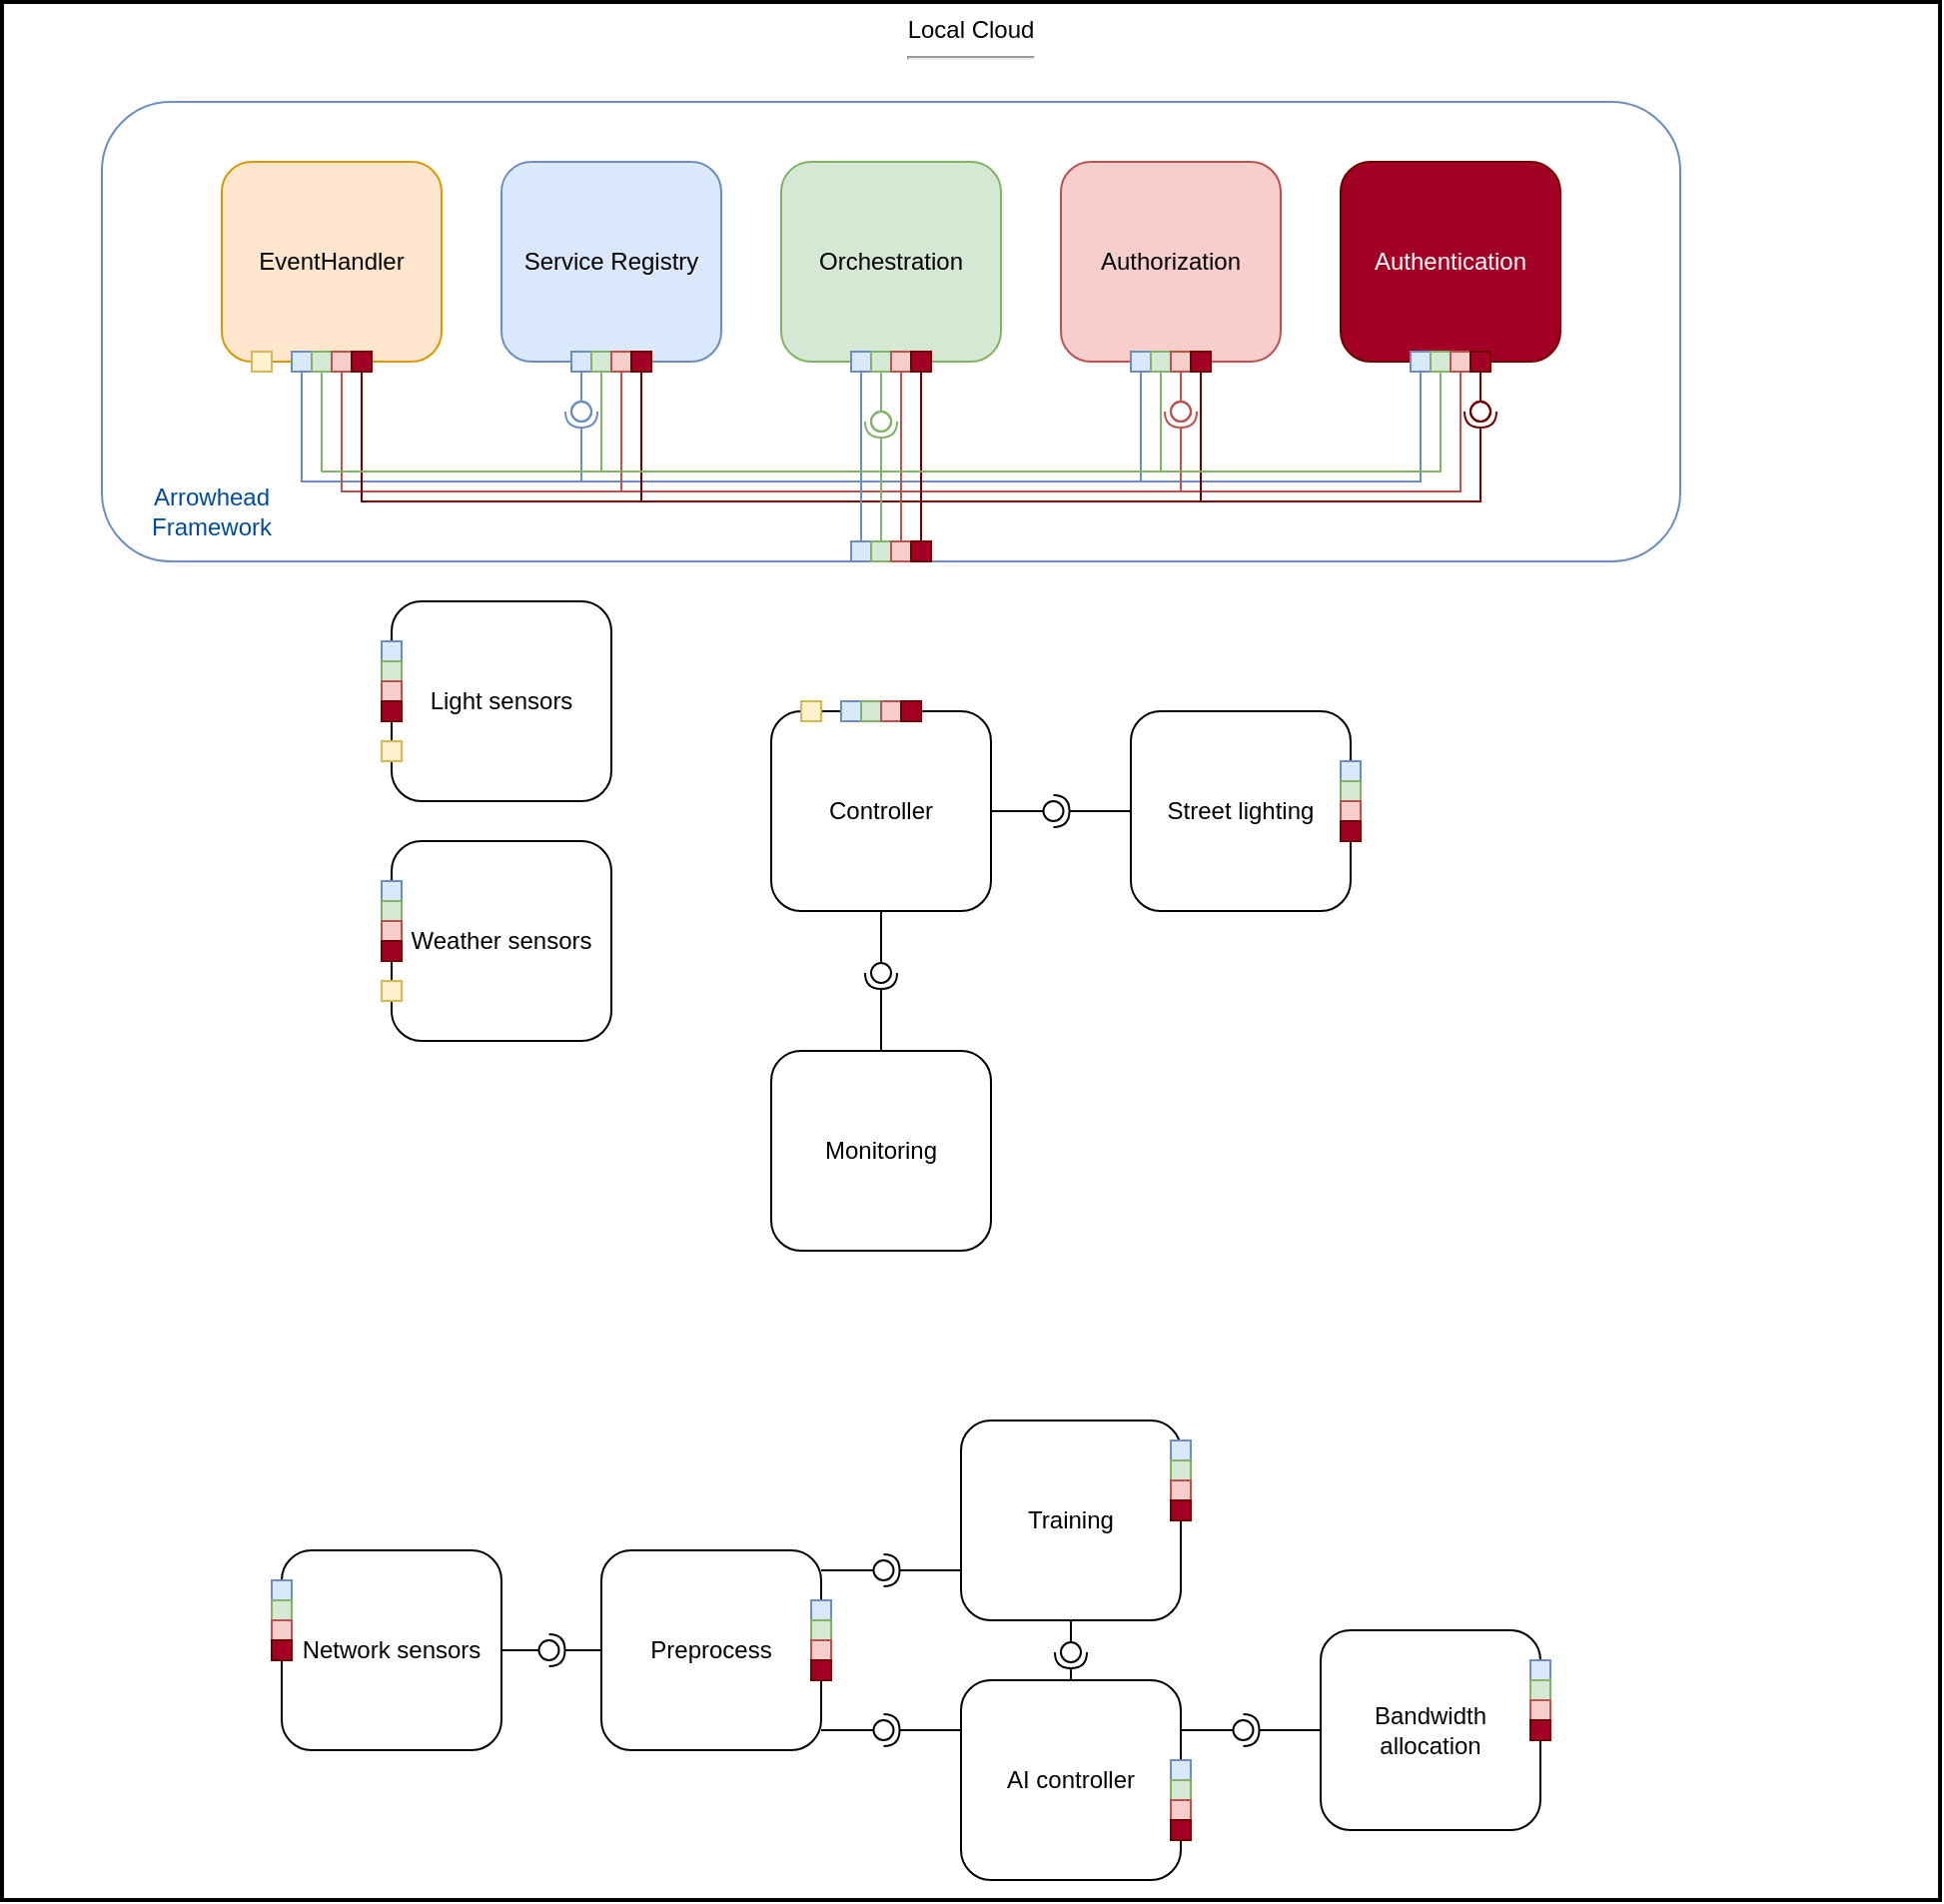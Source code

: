 <mxfile version="24.9.2">
  <diagram name="Page-1" id="-8pN08DjR9dclOhDncZ9">
    <mxGraphModel dx="1885" dy="568" grid="1" gridSize="10" guides="1" tooltips="1" connect="1" arrows="1" fold="1" page="1" pageScale="1" pageWidth="850" pageHeight="1100" math="0" shadow="0">
      <root>
        <mxCell id="0" />
        <mxCell id="1" parent="0" />
        <mxCell id="avrpnb0BwzV_zKIgConq-125" value="Local Cloud&lt;br&gt;&lt;hr&gt;" style="rounded=0;whiteSpace=wrap;html=1;fillColor=none;strokeWidth=2;align=center;verticalAlign=top;" parent="1" vertex="1">
          <mxGeometry x="-20" y="160" width="970" height="950" as="geometry" />
        </mxCell>
        <mxCell id="avrpnb0BwzV_zKIgConq-2" value="Service Registry" style="rounded=1;whiteSpace=wrap;html=1;fillColor=#dae8fc;strokeColor=#6c8ebf;" parent="1" vertex="1">
          <mxGeometry x="230" y="240" width="110" height="100" as="geometry" />
        </mxCell>
        <mxCell id="avrpnb0BwzV_zKIgConq-3" value="Orchestration" style="rounded=1;whiteSpace=wrap;html=1;fillColor=#d5e8d4;strokeColor=#82b366;" parent="1" vertex="1">
          <mxGeometry x="370" y="240" width="110" height="100" as="geometry" />
        </mxCell>
        <mxCell id="avrpnb0BwzV_zKIgConq-4" value="Authorization" style="rounded=1;whiteSpace=wrap;html=1;fillColor=#f8cecc;strokeColor=#b85450;" parent="1" vertex="1">
          <mxGeometry x="510" y="240" width="110" height="100" as="geometry" />
        </mxCell>
        <mxCell id="avrpnb0BwzV_zKIgConq-5" value="Authentication" style="rounded=1;whiteSpace=wrap;html=1;fillColor=#a20025;strokeColor=#6F0000;fontColor=#ffffff;" parent="1" vertex="1">
          <mxGeometry x="650" y="240" width="110" height="100" as="geometry" />
        </mxCell>
        <mxCell id="avrpnb0BwzV_zKIgConq-7" value="Light sensors" style="rounded=1;whiteSpace=wrap;html=1;" parent="1" vertex="1">
          <mxGeometry x="175" y="460" width="110" height="100" as="geometry" />
        </mxCell>
        <mxCell id="avrpnb0BwzV_zKIgConq-8" value="Weather sensors" style="rounded=1;whiteSpace=wrap;html=1;" parent="1" vertex="1">
          <mxGeometry x="175" y="580" width="110" height="100" as="geometry" />
        </mxCell>
        <mxCell id="avrpnb0BwzV_zKIgConq-10" value="Controller" style="rounded=1;whiteSpace=wrap;html=1;" parent="1" vertex="1">
          <mxGeometry x="365" y="515" width="110" height="100" as="geometry" />
        </mxCell>
        <mxCell id="avrpnb0BwzV_zKIgConq-11" value="Street lighting" style="rounded=1;whiteSpace=wrap;html=1;" parent="1" vertex="1">
          <mxGeometry x="545" y="515" width="110" height="100" as="geometry" />
        </mxCell>
        <mxCell id="avrpnb0BwzV_zKIgConq-21" value="" style="group" parent="1" vertex="1" connectable="0">
          <mxGeometry x="475" y="560" width="70" height="10" as="geometry" />
        </mxCell>
        <mxCell id="avrpnb0BwzV_zKIgConq-22" value="" style="rounded=0;orthogonalLoop=1;jettySize=auto;html=1;endArrow=halfCircle;endFill=0;endSize=6;strokeWidth=1;sketch=0;" parent="avrpnb0BwzV_zKIgConq-21" target="avrpnb0BwzV_zKIgConq-24" edge="1">
          <mxGeometry relative="1" as="geometry">
            <mxPoint x="70" y="5" as="sourcePoint" />
          </mxGeometry>
        </mxCell>
        <mxCell id="avrpnb0BwzV_zKIgConq-23" value="" style="rounded=0;orthogonalLoop=1;jettySize=auto;html=1;endArrow=oval;endFill=0;sketch=0;sourcePerimeterSpacing=0;targetPerimeterSpacing=0;endSize=10;" parent="avrpnb0BwzV_zKIgConq-21" target="avrpnb0BwzV_zKIgConq-24" edge="1">
          <mxGeometry relative="1" as="geometry">
            <mxPoint y="5" as="sourcePoint" />
          </mxGeometry>
        </mxCell>
        <mxCell id="avrpnb0BwzV_zKIgConq-24" value="" style="ellipse;whiteSpace=wrap;html=1;align=center;aspect=fixed;fillColor=none;strokeColor=none;resizable=0;perimeter=centerPerimeter;rotatable=0;allowArrows=0;points=[];outlineConnect=1;" parent="avrpnb0BwzV_zKIgConq-21" vertex="1">
          <mxGeometry x="26.25" width="10" height="10" as="geometry" />
        </mxCell>
        <mxCell id="avrpnb0BwzV_zKIgConq-25" value="Preprocess" style="rounded=1;whiteSpace=wrap;html=1;" parent="1" vertex="1">
          <mxGeometry x="280" y="935" width="110" height="100" as="geometry" />
        </mxCell>
        <mxCell id="avrpnb0BwzV_zKIgConq-26" value="Training" style="rounded=1;whiteSpace=wrap;html=1;" parent="1" vertex="1">
          <mxGeometry x="460" y="870" width="110" height="100" as="geometry" />
        </mxCell>
        <mxCell id="avrpnb0BwzV_zKIgConq-27" value="AI controller" style="rounded=1;whiteSpace=wrap;html=1;" parent="1" vertex="1">
          <mxGeometry x="460" y="1000" width="110" height="100" as="geometry" />
        </mxCell>
        <mxCell id="avrpnb0BwzV_zKIgConq-28" value="Bandwidth allocation" style="rounded=1;whiteSpace=wrap;html=1;" parent="1" vertex="1">
          <mxGeometry x="640" y="975" width="110" height="100" as="geometry" />
        </mxCell>
        <mxCell id="avrpnb0BwzV_zKIgConq-29" value="" style="group" parent="1" vertex="1" connectable="0">
          <mxGeometry x="390" y="1020" width="70" height="10" as="geometry" />
        </mxCell>
        <mxCell id="avrpnb0BwzV_zKIgConq-30" value="" style="rounded=0;orthogonalLoop=1;jettySize=auto;html=1;endArrow=halfCircle;endFill=0;endSize=6;strokeWidth=1;sketch=0;" parent="avrpnb0BwzV_zKIgConq-29" target="avrpnb0BwzV_zKIgConq-32" edge="1">
          <mxGeometry relative="1" as="geometry">
            <mxPoint x="70" y="5" as="sourcePoint" />
          </mxGeometry>
        </mxCell>
        <mxCell id="avrpnb0BwzV_zKIgConq-31" value="" style="rounded=0;orthogonalLoop=1;jettySize=auto;html=1;endArrow=oval;endFill=0;sketch=0;sourcePerimeterSpacing=0;targetPerimeterSpacing=0;endSize=10;" parent="avrpnb0BwzV_zKIgConq-29" target="avrpnb0BwzV_zKIgConq-32" edge="1">
          <mxGeometry relative="1" as="geometry">
            <mxPoint y="5" as="sourcePoint" />
          </mxGeometry>
        </mxCell>
        <mxCell id="avrpnb0BwzV_zKIgConq-32" value="" style="ellipse;whiteSpace=wrap;html=1;align=center;aspect=fixed;fillColor=none;strokeColor=none;resizable=0;perimeter=centerPerimeter;rotatable=0;allowArrows=0;points=[];outlineConnect=1;" parent="avrpnb0BwzV_zKIgConq-29" vertex="1">
          <mxGeometry x="26.25" width="10" height="10" as="geometry" />
        </mxCell>
        <mxCell id="avrpnb0BwzV_zKIgConq-33" value="" style="group" parent="1" vertex="1" connectable="0">
          <mxGeometry x="390" y="940" width="70" height="10" as="geometry" />
        </mxCell>
        <mxCell id="avrpnb0BwzV_zKIgConq-34" value="" style="rounded=0;orthogonalLoop=1;jettySize=auto;html=1;endArrow=halfCircle;endFill=0;endSize=6;strokeWidth=1;sketch=0;" parent="avrpnb0BwzV_zKIgConq-33" target="avrpnb0BwzV_zKIgConq-36" edge="1">
          <mxGeometry relative="1" as="geometry">
            <mxPoint x="70" y="5" as="sourcePoint" />
          </mxGeometry>
        </mxCell>
        <mxCell id="avrpnb0BwzV_zKIgConq-35" value="" style="rounded=0;orthogonalLoop=1;jettySize=auto;html=1;endArrow=oval;endFill=0;sketch=0;sourcePerimeterSpacing=0;targetPerimeterSpacing=0;endSize=10;" parent="avrpnb0BwzV_zKIgConq-33" target="avrpnb0BwzV_zKIgConq-36" edge="1">
          <mxGeometry relative="1" as="geometry">
            <mxPoint y="5" as="sourcePoint" />
          </mxGeometry>
        </mxCell>
        <mxCell id="avrpnb0BwzV_zKIgConq-36" value="" style="ellipse;whiteSpace=wrap;html=1;align=center;aspect=fixed;fillColor=none;strokeColor=none;resizable=0;perimeter=centerPerimeter;rotatable=0;allowArrows=0;points=[];outlineConnect=1;" parent="avrpnb0BwzV_zKIgConq-33" vertex="1">
          <mxGeometry x="26.25" width="10" height="10" as="geometry" />
        </mxCell>
        <mxCell id="avrpnb0BwzV_zKIgConq-37" value="" style="group" parent="1" vertex="1" connectable="0">
          <mxGeometry x="570" y="1020" width="70" height="10" as="geometry" />
        </mxCell>
        <mxCell id="avrpnb0BwzV_zKIgConq-38" value="" style="rounded=0;orthogonalLoop=1;jettySize=auto;html=1;endArrow=halfCircle;endFill=0;endSize=6;strokeWidth=1;sketch=0;" parent="avrpnb0BwzV_zKIgConq-37" target="avrpnb0BwzV_zKIgConq-40" edge="1">
          <mxGeometry relative="1" as="geometry">
            <mxPoint x="70" y="5" as="sourcePoint" />
          </mxGeometry>
        </mxCell>
        <mxCell id="avrpnb0BwzV_zKIgConq-39" value="" style="rounded=0;orthogonalLoop=1;jettySize=auto;html=1;endArrow=oval;endFill=0;sketch=0;sourcePerimeterSpacing=0;targetPerimeterSpacing=0;endSize=10;" parent="avrpnb0BwzV_zKIgConq-37" target="avrpnb0BwzV_zKIgConq-40" edge="1">
          <mxGeometry relative="1" as="geometry">
            <mxPoint y="5" as="sourcePoint" />
          </mxGeometry>
        </mxCell>
        <mxCell id="avrpnb0BwzV_zKIgConq-40" value="" style="ellipse;whiteSpace=wrap;html=1;align=center;aspect=fixed;fillColor=none;strokeColor=none;resizable=0;perimeter=centerPerimeter;rotatable=0;allowArrows=0;points=[];outlineConnect=1;" parent="avrpnb0BwzV_zKIgConq-37" vertex="1">
          <mxGeometry x="26.25" width="10" height="10" as="geometry" />
        </mxCell>
        <mxCell id="avrpnb0BwzV_zKIgConq-41" value="Network sensors" style="rounded=1;whiteSpace=wrap;html=1;" parent="1" vertex="1">
          <mxGeometry x="120" y="935" width="110" height="100" as="geometry" />
        </mxCell>
        <mxCell id="avrpnb0BwzV_zKIgConq-42" value="" style="group" parent="1" vertex="1" connectable="0">
          <mxGeometry x="230" y="980" width="50" height="10" as="geometry" />
        </mxCell>
        <mxCell id="avrpnb0BwzV_zKIgConq-43" value="" style="rounded=0;orthogonalLoop=1;jettySize=auto;html=1;endArrow=halfCircle;endFill=0;endSize=6;strokeWidth=1;sketch=0;" parent="avrpnb0BwzV_zKIgConq-42" target="avrpnb0BwzV_zKIgConq-45" edge="1">
          <mxGeometry relative="1" as="geometry">
            <mxPoint x="50" y="5" as="sourcePoint" />
          </mxGeometry>
        </mxCell>
        <mxCell id="avrpnb0BwzV_zKIgConq-44" value="" style="rounded=0;orthogonalLoop=1;jettySize=auto;html=1;endArrow=oval;endFill=0;sketch=0;sourcePerimeterSpacing=0;targetPerimeterSpacing=0;endSize=10;" parent="avrpnb0BwzV_zKIgConq-42" target="avrpnb0BwzV_zKIgConq-45" edge="1">
          <mxGeometry relative="1" as="geometry">
            <mxPoint y="5" as="sourcePoint" />
          </mxGeometry>
        </mxCell>
        <mxCell id="avrpnb0BwzV_zKIgConq-45" value="" style="ellipse;whiteSpace=wrap;html=1;align=center;aspect=fixed;fillColor=none;strokeColor=none;resizable=0;perimeter=centerPerimeter;rotatable=0;allowArrows=0;points=[];outlineConnect=1;" parent="avrpnb0BwzV_zKIgConq-42" vertex="1">
          <mxGeometry x="18.75" width="10" height="10" as="geometry" />
        </mxCell>
        <mxCell id="avrpnb0BwzV_zKIgConq-52" value="" style="group;rotation=90;" parent="1" vertex="1" connectable="0">
          <mxGeometry x="500" y="980" width="30" height="10" as="geometry" />
        </mxCell>
        <mxCell id="avrpnb0BwzV_zKIgConq-53" value="" style="rounded=0;orthogonalLoop=1;jettySize=auto;html=1;endArrow=halfCircle;endFill=0;endSize=6;strokeWidth=1;sketch=0;" parent="avrpnb0BwzV_zKIgConq-52" target="avrpnb0BwzV_zKIgConq-55" edge="1">
          <mxGeometry relative="1" as="geometry">
            <mxPoint x="15" y="20" as="sourcePoint" />
          </mxGeometry>
        </mxCell>
        <mxCell id="avrpnb0BwzV_zKIgConq-54" value="" style="rounded=0;orthogonalLoop=1;jettySize=auto;html=1;endArrow=oval;endFill=0;sketch=0;sourcePerimeterSpacing=0;targetPerimeterSpacing=0;endSize=10;" parent="avrpnb0BwzV_zKIgConq-52" target="avrpnb0BwzV_zKIgConq-55" edge="1">
          <mxGeometry relative="1" as="geometry">
            <mxPoint x="15" y="-10" as="sourcePoint" />
          </mxGeometry>
        </mxCell>
        <mxCell id="avrpnb0BwzV_zKIgConq-55" value="" style="ellipse;whiteSpace=wrap;html=1;align=center;aspect=fixed;fillColor=none;strokeColor=none;resizable=0;perimeter=centerPerimeter;rotatable=0;allowArrows=0;points=[];outlineConnect=1;rotation=90;" parent="avrpnb0BwzV_zKIgConq-52" vertex="1">
          <mxGeometry x="10" y="1" width="10" height="10" as="geometry" />
        </mxCell>
        <mxCell id="avrpnb0BwzV_zKIgConq-59" value="" style="ellipse;whiteSpace=wrap;html=1;align=center;aspect=fixed;fillColor=none;strokeColor=none;resizable=0;perimeter=centerPerimeter;rotatable=0;allowArrows=0;points=[];outlineConnect=1;" parent="1" vertex="1">
          <mxGeometry x="410" y="580" width="10" height="10" as="geometry" />
        </mxCell>
        <mxCell id="avrpnb0BwzV_zKIgConq-60" value="EventHandler" style="rounded=1;whiteSpace=wrap;html=1;fillColor=#ffe6cc;strokeColor=#d79b00;" parent="1" vertex="1">
          <mxGeometry x="90" y="240" width="110" height="100" as="geometry" />
        </mxCell>
        <mxCell id="avrpnb0BwzV_zKIgConq-64" value="" style="rounded=0;whiteSpace=wrap;html=1;fillColor=#dae8fc;strokeColor=#6c8ebf;" parent="1" vertex="1">
          <mxGeometry x="170" y="480" width="10" height="10" as="geometry" />
        </mxCell>
        <mxCell id="avrpnb0BwzV_zKIgConq-65" value="" style="rounded=0;whiteSpace=wrap;html=1;fillColor=#d5e8d4;strokeColor=#82b366;" parent="1" vertex="1">
          <mxGeometry x="170" y="490" width="10" height="10" as="geometry" />
        </mxCell>
        <mxCell id="avrpnb0BwzV_zKIgConq-66" value="" style="rounded=0;whiteSpace=wrap;html=1;fillColor=#f8cecc;strokeColor=#b85450;" parent="1" vertex="1">
          <mxGeometry x="170" y="500" width="10" height="10" as="geometry" />
        </mxCell>
        <mxCell id="avrpnb0BwzV_zKIgConq-67" value="" style="rounded=0;whiteSpace=wrap;html=1;fillColor=#a20025;fontColor=#ffffff;strokeColor=#6F0000;" parent="1" vertex="1">
          <mxGeometry x="170" y="510" width="10" height="10" as="geometry" />
        </mxCell>
        <mxCell id="avrpnb0BwzV_zKIgConq-78" value="" style="group;rotation=-90;" parent="1" vertex="1" connectable="0">
          <mxGeometry x="415" y="495" width="10" height="40" as="geometry" />
        </mxCell>
        <mxCell id="avrpnb0BwzV_zKIgConq-74" value="" style="rounded=0;whiteSpace=wrap;html=1;fillColor=#dae8fc;strokeColor=#6c8ebf;rotation=-90;" parent="avrpnb0BwzV_zKIgConq-78" vertex="1">
          <mxGeometry x="-15" y="15" width="10" height="10" as="geometry" />
        </mxCell>
        <mxCell id="avrpnb0BwzV_zKIgConq-75" value="" style="rounded=0;whiteSpace=wrap;html=1;fillColor=#d5e8d4;strokeColor=#82b366;rotation=-90;" parent="avrpnb0BwzV_zKIgConq-78" vertex="1">
          <mxGeometry x="-5" y="15" width="10" height="10" as="geometry" />
        </mxCell>
        <mxCell id="avrpnb0BwzV_zKIgConq-76" value="" style="rounded=0;whiteSpace=wrap;html=1;fillColor=#f8cecc;strokeColor=#b85450;rotation=-90;" parent="avrpnb0BwzV_zKIgConq-78" vertex="1">
          <mxGeometry x="5" y="15" width="10" height="10" as="geometry" />
        </mxCell>
        <mxCell id="avrpnb0BwzV_zKIgConq-77" value="" style="rounded=0;whiteSpace=wrap;html=1;fillColor=#a20025;fontColor=#ffffff;strokeColor=#6F0000;rotation=-90;" parent="avrpnb0BwzV_zKIgConq-78" vertex="1">
          <mxGeometry x="15" y="15" width="10" height="10" as="geometry" />
        </mxCell>
        <mxCell id="avrpnb0BwzV_zKIgConq-93" value="" style="group" parent="1" vertex="1" connectable="0">
          <mxGeometry x="170" y="600" width="10" height="40" as="geometry" />
        </mxCell>
        <mxCell id="avrpnb0BwzV_zKIgConq-89" value="" style="rounded=0;whiteSpace=wrap;html=1;fillColor=#dae8fc;strokeColor=#6c8ebf;" parent="avrpnb0BwzV_zKIgConq-93" vertex="1">
          <mxGeometry width="10" height="10" as="geometry" />
        </mxCell>
        <mxCell id="avrpnb0BwzV_zKIgConq-90" value="" style="rounded=0;whiteSpace=wrap;html=1;fillColor=#d5e8d4;strokeColor=#82b366;" parent="avrpnb0BwzV_zKIgConq-93" vertex="1">
          <mxGeometry y="10" width="10" height="10" as="geometry" />
        </mxCell>
        <mxCell id="avrpnb0BwzV_zKIgConq-91" value="" style="rounded=0;whiteSpace=wrap;html=1;fillColor=#f8cecc;strokeColor=#b85450;" parent="avrpnb0BwzV_zKIgConq-93" vertex="1">
          <mxGeometry y="20" width="10" height="10" as="geometry" />
        </mxCell>
        <mxCell id="avrpnb0BwzV_zKIgConq-92" value="" style="rounded=0;whiteSpace=wrap;html=1;fillColor=#a20025;fontColor=#ffffff;strokeColor=#6F0000;" parent="avrpnb0BwzV_zKIgConq-93" vertex="1">
          <mxGeometry y="30" width="10" height="10" as="geometry" />
        </mxCell>
        <mxCell id="avrpnb0BwzV_zKIgConq-94" value="" style="group" parent="1" vertex="1" connectable="0">
          <mxGeometry x="115" y="950" width="10" height="40" as="geometry" />
        </mxCell>
        <mxCell id="avrpnb0BwzV_zKIgConq-95" value="" style="rounded=0;whiteSpace=wrap;html=1;fillColor=#dae8fc;strokeColor=#6c8ebf;" parent="avrpnb0BwzV_zKIgConq-94" vertex="1">
          <mxGeometry width="10" height="10" as="geometry" />
        </mxCell>
        <mxCell id="avrpnb0BwzV_zKIgConq-96" value="" style="rounded=0;whiteSpace=wrap;html=1;fillColor=#d5e8d4;strokeColor=#82b366;" parent="avrpnb0BwzV_zKIgConq-94" vertex="1">
          <mxGeometry y="10" width="10" height="10" as="geometry" />
        </mxCell>
        <mxCell id="avrpnb0BwzV_zKIgConq-97" value="" style="rounded=0;whiteSpace=wrap;html=1;fillColor=#f8cecc;strokeColor=#b85450;" parent="avrpnb0BwzV_zKIgConq-94" vertex="1">
          <mxGeometry y="20" width="10" height="10" as="geometry" />
        </mxCell>
        <mxCell id="avrpnb0BwzV_zKIgConq-98" value="" style="rounded=0;whiteSpace=wrap;html=1;fillColor=#a20025;fontColor=#ffffff;strokeColor=#6F0000;" parent="avrpnb0BwzV_zKIgConq-94" vertex="1">
          <mxGeometry y="30" width="10" height="10" as="geometry" />
        </mxCell>
        <mxCell id="avrpnb0BwzV_zKIgConq-99" value="" style="group" parent="1" vertex="1" connectable="0">
          <mxGeometry x="565" y="880" width="10" height="40" as="geometry" />
        </mxCell>
        <mxCell id="avrpnb0BwzV_zKIgConq-100" value="" style="rounded=0;whiteSpace=wrap;html=1;fillColor=#dae8fc;strokeColor=#6c8ebf;" parent="avrpnb0BwzV_zKIgConq-99" vertex="1">
          <mxGeometry width="10" height="10" as="geometry" />
        </mxCell>
        <mxCell id="avrpnb0BwzV_zKIgConq-101" value="" style="rounded=0;whiteSpace=wrap;html=1;fillColor=#d5e8d4;strokeColor=#82b366;" parent="avrpnb0BwzV_zKIgConq-99" vertex="1">
          <mxGeometry y="10" width="10" height="10" as="geometry" />
        </mxCell>
        <mxCell id="avrpnb0BwzV_zKIgConq-102" value="" style="rounded=0;whiteSpace=wrap;html=1;fillColor=#f8cecc;strokeColor=#b85450;" parent="avrpnb0BwzV_zKIgConq-99" vertex="1">
          <mxGeometry y="20" width="10" height="10" as="geometry" />
        </mxCell>
        <mxCell id="avrpnb0BwzV_zKIgConq-103" value="" style="rounded=0;whiteSpace=wrap;html=1;fillColor=#a20025;fontColor=#ffffff;strokeColor=#6F0000;" parent="avrpnb0BwzV_zKIgConq-99" vertex="1">
          <mxGeometry y="30" width="10" height="10" as="geometry" />
        </mxCell>
        <mxCell id="avrpnb0BwzV_zKIgConq-104" value="" style="group" parent="1" vertex="1" connectable="0">
          <mxGeometry x="745" y="990" width="10" height="40" as="geometry" />
        </mxCell>
        <mxCell id="avrpnb0BwzV_zKIgConq-105" value="" style="rounded=0;whiteSpace=wrap;html=1;fillColor=#dae8fc;strokeColor=#6c8ebf;" parent="avrpnb0BwzV_zKIgConq-104" vertex="1">
          <mxGeometry width="10" height="10" as="geometry" />
        </mxCell>
        <mxCell id="avrpnb0BwzV_zKIgConq-106" value="" style="rounded=0;whiteSpace=wrap;html=1;fillColor=#d5e8d4;strokeColor=#82b366;" parent="avrpnb0BwzV_zKIgConq-104" vertex="1">
          <mxGeometry y="10" width="10" height="10" as="geometry" />
        </mxCell>
        <mxCell id="avrpnb0BwzV_zKIgConq-107" value="" style="rounded=0;whiteSpace=wrap;html=1;fillColor=#f8cecc;strokeColor=#b85450;" parent="avrpnb0BwzV_zKIgConq-104" vertex="1">
          <mxGeometry y="20" width="10" height="10" as="geometry" />
        </mxCell>
        <mxCell id="avrpnb0BwzV_zKIgConq-108" value="" style="rounded=0;whiteSpace=wrap;html=1;fillColor=#a20025;fontColor=#ffffff;strokeColor=#6F0000;" parent="avrpnb0BwzV_zKIgConq-104" vertex="1">
          <mxGeometry y="30" width="10" height="10" as="geometry" />
        </mxCell>
        <mxCell id="avrpnb0BwzV_zKIgConq-109" value="" style="group" parent="1" vertex="1" connectable="0">
          <mxGeometry x="565" y="1040" width="10" height="40" as="geometry" />
        </mxCell>
        <mxCell id="avrpnb0BwzV_zKIgConq-110" value="" style="rounded=0;whiteSpace=wrap;html=1;fillColor=#dae8fc;strokeColor=#6c8ebf;" parent="avrpnb0BwzV_zKIgConq-109" vertex="1">
          <mxGeometry width="10" height="10" as="geometry" />
        </mxCell>
        <mxCell id="avrpnb0BwzV_zKIgConq-111" value="" style="rounded=0;whiteSpace=wrap;html=1;fillColor=#d5e8d4;strokeColor=#82b366;" parent="avrpnb0BwzV_zKIgConq-109" vertex="1">
          <mxGeometry y="10" width="10" height="10" as="geometry" />
        </mxCell>
        <mxCell id="avrpnb0BwzV_zKIgConq-112" value="" style="rounded=0;whiteSpace=wrap;html=1;fillColor=#f8cecc;strokeColor=#b85450;" parent="avrpnb0BwzV_zKIgConq-109" vertex="1">
          <mxGeometry y="20" width="10" height="10" as="geometry" />
        </mxCell>
        <mxCell id="avrpnb0BwzV_zKIgConq-113" value="" style="rounded=0;whiteSpace=wrap;html=1;fillColor=#a20025;fontColor=#ffffff;strokeColor=#6F0000;" parent="avrpnb0BwzV_zKIgConq-109" vertex="1">
          <mxGeometry y="30" width="10" height="10" as="geometry" />
        </mxCell>
        <mxCell id="avrpnb0BwzV_zKIgConq-114" value="" style="group" parent="1" vertex="1" connectable="0">
          <mxGeometry x="385" y="960" width="10" height="40" as="geometry" />
        </mxCell>
        <mxCell id="avrpnb0BwzV_zKIgConq-115" value="" style="rounded=0;whiteSpace=wrap;html=1;fillColor=#dae8fc;strokeColor=#6c8ebf;" parent="avrpnb0BwzV_zKIgConq-114" vertex="1">
          <mxGeometry width="10" height="10" as="geometry" />
        </mxCell>
        <mxCell id="avrpnb0BwzV_zKIgConq-116" value="" style="rounded=0;whiteSpace=wrap;html=1;fillColor=#d5e8d4;strokeColor=#82b366;" parent="avrpnb0BwzV_zKIgConq-114" vertex="1">
          <mxGeometry y="10" width="10" height="10" as="geometry" />
        </mxCell>
        <mxCell id="avrpnb0BwzV_zKIgConq-117" value="" style="rounded=0;whiteSpace=wrap;html=1;fillColor=#f8cecc;strokeColor=#b85450;" parent="avrpnb0BwzV_zKIgConq-114" vertex="1">
          <mxGeometry y="20" width="10" height="10" as="geometry" />
        </mxCell>
        <mxCell id="avrpnb0BwzV_zKIgConq-118" value="" style="rounded=0;whiteSpace=wrap;html=1;fillColor=#a20025;fontColor=#ffffff;strokeColor=#6F0000;" parent="avrpnb0BwzV_zKIgConq-114" vertex="1">
          <mxGeometry y="30" width="10" height="10" as="geometry" />
        </mxCell>
        <mxCell id="avrpnb0BwzV_zKIgConq-119" value="" style="group" parent="1" vertex="1" connectable="0">
          <mxGeometry x="650" y="540" width="10" height="40" as="geometry" />
        </mxCell>
        <mxCell id="avrpnb0BwzV_zKIgConq-120" value="" style="rounded=0;whiteSpace=wrap;html=1;fillColor=#dae8fc;strokeColor=#6c8ebf;" parent="avrpnb0BwzV_zKIgConq-119" vertex="1">
          <mxGeometry width="10" height="10" as="geometry" />
        </mxCell>
        <mxCell id="avrpnb0BwzV_zKIgConq-121" value="" style="rounded=0;whiteSpace=wrap;html=1;fillColor=#d5e8d4;strokeColor=#82b366;" parent="avrpnb0BwzV_zKIgConq-119" vertex="1">
          <mxGeometry y="10" width="10" height="10" as="geometry" />
        </mxCell>
        <mxCell id="avrpnb0BwzV_zKIgConq-122" value="" style="rounded=0;whiteSpace=wrap;html=1;fillColor=#f8cecc;strokeColor=#b85450;" parent="avrpnb0BwzV_zKIgConq-119" vertex="1">
          <mxGeometry y="20" width="10" height="10" as="geometry" />
        </mxCell>
        <mxCell id="avrpnb0BwzV_zKIgConq-123" value="" style="rounded=0;whiteSpace=wrap;html=1;fillColor=#a20025;fontColor=#ffffff;strokeColor=#6F0000;" parent="avrpnb0BwzV_zKIgConq-119" vertex="1">
          <mxGeometry y="30" width="10" height="10" as="geometry" />
        </mxCell>
        <mxCell id="avrpnb0BwzV_zKIgConq-132" value="" style="group;rotation=-90;" parent="1" vertex="1" connectable="0">
          <mxGeometry x="420" y="320" width="10" height="40" as="geometry" />
        </mxCell>
        <mxCell id="avrpnb0BwzV_zKIgConq-133" value="" style="rounded=0;whiteSpace=wrap;html=1;fillColor=#dae8fc;strokeColor=#6c8ebf;rotation=-90;" parent="avrpnb0BwzV_zKIgConq-132" vertex="1">
          <mxGeometry x="-15" y="15" width="10" height="10" as="geometry" />
        </mxCell>
        <mxCell id="avrpnb0BwzV_zKIgConq-134" value="" style="rounded=0;whiteSpace=wrap;html=1;fillColor=#d5e8d4;strokeColor=#82b366;rotation=-90;" parent="avrpnb0BwzV_zKIgConq-132" vertex="1">
          <mxGeometry x="-5" y="15" width="10" height="10" as="geometry" />
        </mxCell>
        <mxCell id="avrpnb0BwzV_zKIgConq-135" value="" style="rounded=0;whiteSpace=wrap;html=1;fillColor=#f8cecc;strokeColor=#b85450;rotation=-90;" parent="avrpnb0BwzV_zKIgConq-132" vertex="1">
          <mxGeometry x="5" y="15" width="10" height="10" as="geometry" />
        </mxCell>
        <mxCell id="avrpnb0BwzV_zKIgConq-136" value="" style="rounded=0;whiteSpace=wrap;html=1;fillColor=#a20025;fontColor=#ffffff;strokeColor=#6F0000;rotation=-90;" parent="avrpnb0BwzV_zKIgConq-132" vertex="1">
          <mxGeometry x="15" y="15" width="10" height="10" as="geometry" />
        </mxCell>
        <mxCell id="avrpnb0BwzV_zKIgConq-137" value="" style="group;rotation=-90;" parent="1" vertex="1" connectable="0">
          <mxGeometry x="560" y="320" width="10" height="40" as="geometry" />
        </mxCell>
        <mxCell id="avrpnb0BwzV_zKIgConq-138" value="" style="rounded=0;whiteSpace=wrap;html=1;fillColor=#dae8fc;strokeColor=#6c8ebf;rotation=-90;" parent="avrpnb0BwzV_zKIgConq-137" vertex="1">
          <mxGeometry x="-15" y="15" width="10" height="10" as="geometry" />
        </mxCell>
        <mxCell id="avrpnb0BwzV_zKIgConq-139" value="" style="rounded=0;whiteSpace=wrap;html=1;fillColor=#d5e8d4;strokeColor=#82b366;rotation=-90;" parent="avrpnb0BwzV_zKIgConq-137" vertex="1">
          <mxGeometry x="-5" y="15" width="10" height="10" as="geometry" />
        </mxCell>
        <mxCell id="avrpnb0BwzV_zKIgConq-140" value="" style="rounded=0;whiteSpace=wrap;html=1;fillColor=#f8cecc;strokeColor=#b85450;rotation=-90;" parent="avrpnb0BwzV_zKIgConq-137" vertex="1">
          <mxGeometry x="5" y="15" width="10" height="10" as="geometry" />
        </mxCell>
        <mxCell id="avrpnb0BwzV_zKIgConq-141" value="" style="rounded=0;whiteSpace=wrap;html=1;fillColor=#a20025;fontColor=#ffffff;strokeColor=#6F0000;rotation=-90;" parent="avrpnb0BwzV_zKIgConq-137" vertex="1">
          <mxGeometry x="15" y="15" width="10" height="10" as="geometry" />
        </mxCell>
        <mxCell id="avrpnb0BwzV_zKIgConq-142" value="" style="group;rotation=-90;" parent="1" vertex="1" connectable="0">
          <mxGeometry x="700" y="320" width="10" height="40" as="geometry" />
        </mxCell>
        <mxCell id="avrpnb0BwzV_zKIgConq-143" value="" style="rounded=0;whiteSpace=wrap;html=1;fillColor=#dae8fc;strokeColor=#6c8ebf;rotation=-90;" parent="avrpnb0BwzV_zKIgConq-142" vertex="1">
          <mxGeometry x="-15" y="15" width="10" height="10" as="geometry" />
        </mxCell>
        <mxCell id="avrpnb0BwzV_zKIgConq-144" value="" style="rounded=0;whiteSpace=wrap;html=1;fillColor=#d5e8d4;strokeColor=#82b366;rotation=-90;" parent="avrpnb0BwzV_zKIgConq-142" vertex="1">
          <mxGeometry x="-5" y="15" width="10" height="10" as="geometry" />
        </mxCell>
        <mxCell id="avrpnb0BwzV_zKIgConq-145" value="" style="rounded=0;whiteSpace=wrap;html=1;fillColor=#f8cecc;strokeColor=#b85450;rotation=-90;" parent="avrpnb0BwzV_zKIgConq-142" vertex="1">
          <mxGeometry x="5" y="15" width="10" height="10" as="geometry" />
        </mxCell>
        <mxCell id="avrpnb0BwzV_zKIgConq-146" value="" style="rounded=0;whiteSpace=wrap;html=1;fillColor=#a20025;fontColor=#ffffff;strokeColor=#6F0000;rotation=-90;" parent="avrpnb0BwzV_zKIgConq-142" vertex="1">
          <mxGeometry x="15" y="15" width="10" height="10" as="geometry" />
        </mxCell>
        <mxCell id="avrpnb0BwzV_zKIgConq-147" value="" style="group;rotation=-90;" parent="1" vertex="1" connectable="0">
          <mxGeometry x="280" y="320" width="10" height="40" as="geometry" />
        </mxCell>
        <mxCell id="avrpnb0BwzV_zKIgConq-148" value="" style="rounded=0;whiteSpace=wrap;html=1;fillColor=#dae8fc;strokeColor=#6c8ebf;rotation=-90;" parent="avrpnb0BwzV_zKIgConq-147" vertex="1">
          <mxGeometry x="-15" y="15" width="10" height="10" as="geometry" />
        </mxCell>
        <mxCell id="avrpnb0BwzV_zKIgConq-149" value="" style="rounded=0;whiteSpace=wrap;html=1;fillColor=#d5e8d4;strokeColor=#82b366;rotation=-90;" parent="avrpnb0BwzV_zKIgConq-147" vertex="1">
          <mxGeometry x="-5" y="15" width="10" height="10" as="geometry" />
        </mxCell>
        <mxCell id="avrpnb0BwzV_zKIgConq-150" value="" style="rounded=0;whiteSpace=wrap;html=1;fillColor=#f8cecc;strokeColor=#b85450;rotation=-90;" parent="avrpnb0BwzV_zKIgConq-147" vertex="1">
          <mxGeometry x="5" y="15" width="10" height="10" as="geometry" />
        </mxCell>
        <mxCell id="avrpnb0BwzV_zKIgConq-151" value="" style="rounded=0;whiteSpace=wrap;html=1;fillColor=#a20025;fontColor=#ffffff;strokeColor=#6F0000;rotation=-90;" parent="avrpnb0BwzV_zKIgConq-147" vertex="1">
          <mxGeometry x="15" y="15" width="10" height="10" as="geometry" />
        </mxCell>
        <mxCell id="avrpnb0BwzV_zKIgConq-152" value="" style="group;rotation=-90;" parent="1" vertex="1" connectable="0">
          <mxGeometry x="140" y="320" width="10" height="40" as="geometry" />
        </mxCell>
        <mxCell id="avrpnb0BwzV_zKIgConq-153" value="" style="rounded=0;whiteSpace=wrap;html=1;fillColor=#dae8fc;strokeColor=#6c8ebf;rotation=-90;" parent="avrpnb0BwzV_zKIgConq-152" vertex="1">
          <mxGeometry x="-15" y="15" width="10" height="10" as="geometry" />
        </mxCell>
        <mxCell id="avrpnb0BwzV_zKIgConq-154" value="" style="rounded=0;whiteSpace=wrap;html=1;fillColor=#d5e8d4;strokeColor=#82b366;rotation=-90;" parent="avrpnb0BwzV_zKIgConq-152" vertex="1">
          <mxGeometry x="-5" y="15" width="10" height="10" as="geometry" />
        </mxCell>
        <mxCell id="avrpnb0BwzV_zKIgConq-155" value="" style="rounded=0;whiteSpace=wrap;html=1;fillColor=#f8cecc;strokeColor=#b85450;rotation=-90;" parent="avrpnb0BwzV_zKIgConq-152" vertex="1">
          <mxGeometry x="5" y="15" width="10" height="10" as="geometry" />
        </mxCell>
        <mxCell id="avrpnb0BwzV_zKIgConq-156" value="" style="rounded=0;whiteSpace=wrap;html=1;fillColor=#a20025;fontColor=#ffffff;strokeColor=#6F0000;rotation=-90;" parent="avrpnb0BwzV_zKIgConq-152" vertex="1">
          <mxGeometry x="15" y="15" width="10" height="10" as="geometry" />
        </mxCell>
        <mxCell id="avrpnb0BwzV_zKIgConq-163" value="" style="rounded=0;orthogonalLoop=1;jettySize=auto;html=1;endArrow=halfCircle;endFill=0;endSize=6;strokeWidth=1;sketch=0;fillColor=#a20025;strokeColor=#6F0000;" parent="1" target="avrpnb0BwzV_zKIgConq-165" edge="1">
          <mxGeometry relative="1" as="geometry">
            <mxPoint x="720" y="385" as="sourcePoint" />
          </mxGeometry>
        </mxCell>
        <mxCell id="avrpnb0BwzV_zKIgConq-164" value="" style="rounded=0;orthogonalLoop=1;jettySize=auto;html=1;endArrow=oval;endFill=0;sketch=0;sourcePerimeterSpacing=0;targetPerimeterSpacing=0;endSize=10;fillColor=#a20025;strokeColor=#6F0000;" parent="1" target="avrpnb0BwzV_zKIgConq-165" edge="1">
          <mxGeometry relative="1" as="geometry">
            <mxPoint x="720" y="345" as="sourcePoint" />
          </mxGeometry>
        </mxCell>
        <mxCell id="avrpnb0BwzV_zKIgConq-165" value="" style="ellipse;whiteSpace=wrap;html=1;align=center;aspect=fixed;fillColor=none;strokeColor=#6F0000;resizable=0;perimeter=centerPerimeter;rotatable=0;allowArrows=0;points=[];outlineConnect=1;rotation=90;fontColor=#ffffff;" parent="1" vertex="1">
          <mxGeometry x="715" y="360" width="10" height="10" as="geometry" />
        </mxCell>
        <mxCell id="avrpnb0BwzV_zKIgConq-167" value="" style="rounded=0;orthogonalLoop=1;jettySize=auto;html=1;endArrow=halfCircle;endFill=0;endSize=6;strokeWidth=1;sketch=0;fillColor=#f8cecc;strokeColor=#b85450;" parent="1" target="avrpnb0BwzV_zKIgConq-169" edge="1">
          <mxGeometry relative="1" as="geometry">
            <mxPoint x="570" y="385" as="sourcePoint" />
          </mxGeometry>
        </mxCell>
        <mxCell id="avrpnb0BwzV_zKIgConq-168" value="" style="rounded=0;orthogonalLoop=1;jettySize=auto;html=1;endArrow=oval;endFill=0;sketch=0;sourcePerimeterSpacing=0;targetPerimeterSpacing=0;endSize=10;fillColor=#f8cecc;strokeColor=#b85450;" parent="1" target="avrpnb0BwzV_zKIgConq-169" edge="1">
          <mxGeometry relative="1" as="geometry">
            <mxPoint x="570" y="345" as="sourcePoint" />
          </mxGeometry>
        </mxCell>
        <mxCell id="avrpnb0BwzV_zKIgConq-169" value="" style="ellipse;whiteSpace=wrap;html=1;align=center;aspect=fixed;fillColor=none;strokeColor=#b85450;resizable=0;perimeter=centerPerimeter;rotatable=0;allowArrows=0;points=[];outlineConnect=1;rotation=90;" parent="1" vertex="1">
          <mxGeometry x="565" y="360" width="10" height="10" as="geometry" />
        </mxCell>
        <mxCell id="avrpnb0BwzV_zKIgConq-173" value="" style="rounded=0;orthogonalLoop=1;jettySize=auto;html=1;endArrow=halfCircle;endFill=0;endSize=6;strokeWidth=1;sketch=0;fillColor=#d5e8d4;strokeColor=#82b366;" parent="1" target="avrpnb0BwzV_zKIgConq-175" edge="1">
          <mxGeometry relative="1" as="geometry">
            <mxPoint x="420" y="395" as="sourcePoint" />
          </mxGeometry>
        </mxCell>
        <mxCell id="avrpnb0BwzV_zKIgConq-174" value="" style="rounded=0;orthogonalLoop=1;jettySize=auto;html=1;endArrow=oval;endFill=0;sketch=0;sourcePerimeterSpacing=0;targetPerimeterSpacing=0;endSize=10;fillColor=#d5e8d4;strokeColor=#82b366;exitX=0;exitY=0.5;exitDx=0;exitDy=0;" parent="1" source="avrpnb0BwzV_zKIgConq-134" target="avrpnb0BwzV_zKIgConq-175" edge="1">
          <mxGeometry relative="1" as="geometry">
            <mxPoint x="420" y="350" as="sourcePoint" />
          </mxGeometry>
        </mxCell>
        <mxCell id="avrpnb0BwzV_zKIgConq-175" value="" style="ellipse;whiteSpace=wrap;html=1;align=center;aspect=fixed;fillColor=none;strokeColor=#82b366;resizable=0;perimeter=centerPerimeter;rotatable=0;allowArrows=0;points=[];outlineConnect=1;rotation=90;" parent="1" vertex="1">
          <mxGeometry x="415" y="365" width="10" height="10" as="geometry" />
        </mxCell>
        <mxCell id="avrpnb0BwzV_zKIgConq-177" value="" style="rounded=0;orthogonalLoop=1;jettySize=auto;html=1;endArrow=halfCircle;endFill=0;endSize=6;strokeWidth=1;sketch=0;fillColor=#dae8fc;strokeColor=#6c8ebf;edgeStyle=orthogonalEdgeStyle;" parent="1" target="avrpnb0BwzV_zKIgConq-179" edge="1">
          <mxGeometry relative="1" as="geometry">
            <mxPoint x="270" y="400" as="sourcePoint" />
          </mxGeometry>
        </mxCell>
        <mxCell id="avrpnb0BwzV_zKIgConq-178" value="" style="rounded=0;orthogonalLoop=1;jettySize=auto;html=1;endArrow=oval;endFill=0;sketch=0;sourcePerimeterSpacing=0;targetPerimeterSpacing=0;endSize=10;fillColor=#dae8fc;strokeColor=#6c8ebf;" parent="1" target="avrpnb0BwzV_zKIgConq-179" edge="1">
          <mxGeometry relative="1" as="geometry">
            <mxPoint x="270" y="345" as="sourcePoint" />
          </mxGeometry>
        </mxCell>
        <mxCell id="avrpnb0BwzV_zKIgConq-179" value="" style="ellipse;whiteSpace=wrap;html=1;align=center;aspect=fixed;fillColor=none;strokeColor=#6c8ebf;resizable=0;perimeter=centerPerimeter;rotatable=0;allowArrows=0;points=[];outlineConnect=1;rotation=90;" parent="1" vertex="1">
          <mxGeometry x="265" y="360" width="10" height="10" as="geometry" />
        </mxCell>
        <mxCell id="avrpnb0BwzV_zKIgConq-183" value="" style="endArrow=none;html=1;rounded=0;entryX=0;entryY=0.5;entryDx=0;entryDy=0;fillColor=#dae8fc;strokeColor=#6c8ebf;" parent="1" target="avrpnb0BwzV_zKIgConq-153" edge="1">
          <mxGeometry width="50" height="50" relative="1" as="geometry">
            <mxPoint x="270" y="400" as="sourcePoint" />
            <mxPoint x="460" y="395" as="targetPoint" />
            <Array as="points">
              <mxPoint x="130" y="400" />
            </Array>
          </mxGeometry>
        </mxCell>
        <mxCell id="avrpnb0BwzV_zKIgConq-184" value="" style="endArrow=none;html=1;rounded=0;fillColor=#dae8fc;strokeColor=#6c8ebf;exitX=0;exitY=0.5;exitDx=0;exitDy=0;" parent="1" source="avrpnb0BwzV_zKIgConq-133" edge="1">
          <mxGeometry width="50" height="50" relative="1" as="geometry">
            <mxPoint x="430" y="435" as="sourcePoint" />
            <mxPoint x="270" y="400" as="targetPoint" />
            <Array as="points">
              <mxPoint x="410" y="400" />
            </Array>
          </mxGeometry>
        </mxCell>
        <mxCell id="avrpnb0BwzV_zKIgConq-185" value="" style="endArrow=none;html=1;rounded=0;fillColor=#dae8fc;strokeColor=#6c8ebf;exitX=0;exitY=0.5;exitDx=0;exitDy=0;" parent="1" edge="1">
          <mxGeometry width="50" height="50" relative="1" as="geometry">
            <mxPoint x="550" y="345" as="sourcePoint" />
            <mxPoint x="410" y="400" as="targetPoint" />
            <Array as="points">
              <mxPoint x="550" y="400" />
            </Array>
          </mxGeometry>
        </mxCell>
        <mxCell id="avrpnb0BwzV_zKIgConq-186" value="" style="endArrow=none;html=1;rounded=0;fillColor=#dae8fc;strokeColor=#6c8ebf;exitX=0;exitY=0.5;exitDx=0;exitDy=0;" parent="1" edge="1">
          <mxGeometry width="50" height="50" relative="1" as="geometry">
            <mxPoint x="690" y="345" as="sourcePoint" />
            <mxPoint x="550" y="400" as="targetPoint" />
            <Array as="points">
              <mxPoint x="690" y="400" />
            </Array>
          </mxGeometry>
        </mxCell>
        <mxCell id="avrpnb0BwzV_zKIgConq-187" value="" style="endArrow=none;html=1;rounded=0;fillColor=#f8cecc;strokeColor=#b85450;" parent="1" edge="1">
          <mxGeometry width="50" height="50" relative="1" as="geometry">
            <mxPoint x="570" y="380" as="sourcePoint" />
            <mxPoint x="430" y="405" as="targetPoint" />
            <Array as="points">
              <mxPoint x="570" y="405" />
            </Array>
          </mxGeometry>
        </mxCell>
        <mxCell id="avrpnb0BwzV_zKIgConq-188" value="" style="endArrow=none;html=1;rounded=0;fillColor=#f8cecc;strokeColor=#b85450;exitX=0;exitY=0.5;exitDx=0;exitDy=0;" parent="1" source="avrpnb0BwzV_zKIgConq-135" edge="1">
          <mxGeometry width="50" height="50" relative="1" as="geometry">
            <mxPoint x="430" y="380" as="sourcePoint" />
            <mxPoint x="290" y="405" as="targetPoint" />
            <Array as="points">
              <mxPoint x="430" y="405" />
            </Array>
          </mxGeometry>
        </mxCell>
        <mxCell id="avrpnb0BwzV_zKIgConq-189" value="" style="endArrow=none;html=1;rounded=0;fillColor=#f8cecc;strokeColor=#b85450;exitX=0;exitY=0.5;exitDx=0;exitDy=0;" parent="1" edge="1">
          <mxGeometry width="50" height="50" relative="1" as="geometry">
            <mxPoint x="710" y="345" as="sourcePoint" />
            <mxPoint x="570" y="405" as="targetPoint" />
            <Array as="points">
              <mxPoint x="710" y="405" />
            </Array>
          </mxGeometry>
        </mxCell>
        <mxCell id="avrpnb0BwzV_zKIgConq-190" value="" style="endArrow=none;html=1;rounded=0;fillColor=#f8cecc;strokeColor=#b85450;exitX=0;exitY=0.5;exitDx=0;exitDy=0;entryX=0;entryY=0.5;entryDx=0;entryDy=0;" parent="1" target="avrpnb0BwzV_zKIgConq-155" edge="1">
          <mxGeometry width="50" height="50" relative="1" as="geometry">
            <mxPoint x="290" y="345" as="sourcePoint" />
            <mxPoint x="150" y="405" as="targetPoint" />
            <Array as="points">
              <mxPoint x="290" y="405" />
              <mxPoint x="150" y="405" />
            </Array>
          </mxGeometry>
        </mxCell>
        <mxCell id="avrpnb0BwzV_zKIgConq-191" value="" style="endArrow=none;html=1;rounded=0;fillColor=#a20025;strokeColor=#6F0000;" parent="1" edge="1">
          <mxGeometry width="50" height="50" relative="1" as="geometry">
            <mxPoint x="720" y="385" as="sourcePoint" />
            <mxPoint x="580" y="410" as="targetPoint" />
            <Array as="points">
              <mxPoint x="720" y="410" />
            </Array>
          </mxGeometry>
        </mxCell>
        <mxCell id="avrpnb0BwzV_zKIgConq-192" value="" style="endArrow=none;html=1;rounded=0;fillColor=#a20025;strokeColor=#6F0000;exitX=0;exitY=0.5;exitDx=0;exitDy=0;entryX=0;entryY=0.5;entryDx=0;entryDy=0;" parent="1" source="avrpnb0BwzV_zKIgConq-141" target="avrpnb0BwzV_zKIgConq-136" edge="1">
          <mxGeometry width="50" height="50" relative="1" as="geometry">
            <mxPoint x="580" y="385" as="sourcePoint" />
            <mxPoint x="440" y="410" as="targetPoint" />
            <Array as="points">
              <mxPoint x="580" y="410" />
              <mxPoint x="440" y="410" />
            </Array>
          </mxGeometry>
        </mxCell>
        <mxCell id="avrpnb0BwzV_zKIgConq-193" value="" style="endArrow=none;html=1;rounded=0;fillColor=#a20025;strokeColor=#6F0000;exitX=0;exitY=0.5;exitDx=0;exitDy=0;entryX=0;entryY=0.5;entryDx=0;entryDy=0;" parent="1" edge="1">
          <mxGeometry width="50" height="50" relative="1" as="geometry">
            <mxPoint x="300" y="345" as="sourcePoint" />
            <mxPoint x="160" y="345" as="targetPoint" />
            <Array as="points">
              <mxPoint x="300" y="410" />
              <mxPoint x="440" y="410" />
              <mxPoint x="160" y="410" />
            </Array>
          </mxGeometry>
        </mxCell>
        <mxCell id="avrpnb0BwzV_zKIgConq-194" value="" style="endArrow=none;html=1;rounded=0;entryX=0;entryY=0.5;entryDx=0;entryDy=0;exitX=0;exitY=0.5;exitDx=0;exitDy=0;fillColor=#d5e8d4;strokeColor=#82b366;" parent="1" source="avrpnb0BwzV_zKIgConq-144" target="avrpnb0BwzV_zKIgConq-139" edge="1">
          <mxGeometry width="50" height="50" relative="1" as="geometry">
            <mxPoint x="700" y="350" as="sourcePoint" />
            <mxPoint x="560" y="350" as="targetPoint" />
            <Array as="points">
              <mxPoint x="700" y="395" />
              <mxPoint x="420" y="395" />
              <mxPoint x="140" y="395" />
              <mxPoint x="560" y="395" />
            </Array>
          </mxGeometry>
        </mxCell>
        <mxCell id="avrpnb0BwzV_zKIgConq-195" value="" style="endArrow=none;html=1;rounded=0;entryX=0;entryY=0.5;entryDx=0;entryDy=0;fillColor=#d5e8d4;strokeColor=#82b366;" parent="1" edge="1">
          <mxGeometry width="50" height="50" relative="1" as="geometry">
            <mxPoint x="140" y="395" as="sourcePoint" />
            <mxPoint x="140" y="345" as="targetPoint" />
          </mxGeometry>
        </mxCell>
        <mxCell id="avrpnb0BwzV_zKIgConq-196" value="" style="endArrow=none;html=1;rounded=0;fillColor=#d5e8d4;strokeColor=#82b366;entryX=0;entryY=0.5;entryDx=0;entryDy=0;" parent="1" target="avrpnb0BwzV_zKIgConq-149" edge="1">
          <mxGeometry width="50" height="50" relative="1" as="geometry">
            <mxPoint x="280" y="394.5" as="sourcePoint" />
            <mxPoint x="280" y="350" as="targetPoint" />
          </mxGeometry>
        </mxCell>
        <mxCell id="qEprlFjEYrswAnBoQoSF-1" value="" style="rounded=1;whiteSpace=wrap;html=1;fillColor=none;strokeColor=#6c8ebf;gradientColor=default;" parent="1" vertex="1">
          <mxGeometry x="30" y="210" width="790" height="230" as="geometry" />
        </mxCell>
        <mxCell id="-xUV4CTWXbiQBtrbW3vA-1" value="Monitoring" style="rounded=1;whiteSpace=wrap;html=1;" parent="1" vertex="1">
          <mxGeometry x="365" y="685" width="110" height="100" as="geometry" />
        </mxCell>
        <mxCell id="qEprlFjEYrswAnBoQoSF-2" value="&lt;font color=&quot;#004c99&quot;&gt;Arrowhead Framework&lt;/font&gt;" style="text;html=1;align=center;verticalAlign=middle;whiteSpace=wrap;rounded=0;" parent="1" vertex="1">
          <mxGeometry x="55" y="400" width="60" height="30" as="geometry" />
        </mxCell>
        <mxCell id="qEprlFjEYrswAnBoQoSF-3" value="" style="rounded=0;whiteSpace=wrap;html=1;fillColor=#dae8fc;strokeColor=#6c8ebf;rotation=-90;" parent="1" vertex="1">
          <mxGeometry x="405" y="430" width="10" height="10" as="geometry" />
        </mxCell>
        <mxCell id="qEprlFjEYrswAnBoQoSF-4" value="" style="rounded=0;whiteSpace=wrap;html=1;fillColor=#d5e8d4;strokeColor=#82b366;rotation=-90;" parent="1" vertex="1">
          <mxGeometry x="415" y="430" width="10" height="10" as="geometry" />
        </mxCell>
        <mxCell id="qEprlFjEYrswAnBoQoSF-5" value="" style="rounded=0;whiteSpace=wrap;html=1;fillColor=#f8cecc;strokeColor=#b85450;rotation=-90;" parent="1" vertex="1">
          <mxGeometry x="425" y="430" width="10" height="10" as="geometry" />
        </mxCell>
        <mxCell id="qEprlFjEYrswAnBoQoSF-6" value="" style="rounded=0;whiteSpace=wrap;html=1;fillColor=#a20025;fontColor=#ffffff;strokeColor=#6F0000;rotation=-90;" parent="1" vertex="1">
          <mxGeometry x="435" y="430" width="10" height="10" as="geometry" />
        </mxCell>
        <mxCell id="qEprlFjEYrswAnBoQoSF-8" value="" style="endArrow=none;html=1;rounded=0;entryX=1;entryY=0.5;entryDx=0;entryDy=0;fillColor=#f8cecc;strokeColor=#b85450;" parent="1" edge="1">
          <mxGeometry width="50" height="50" relative="1" as="geometry">
            <mxPoint x="430" y="400" as="sourcePoint" />
            <mxPoint x="430" y="430" as="targetPoint" />
          </mxGeometry>
        </mxCell>
        <mxCell id="qEprlFjEYrswAnBoQoSF-9" value="" style="endArrow=none;html=1;rounded=0;entryX=1;entryY=0.5;entryDx=0;entryDy=0;exitX=0.519;exitY=0.87;exitDx=0;exitDy=0;exitPerimeter=0;fillColor=#a20025;strokeColor=#6F0000;" parent="1" edge="1">
          <mxGeometry width="50" height="50" relative="1" as="geometry">
            <mxPoint x="440" y="410" as="sourcePoint" />
            <mxPoint x="440" y="430" as="targetPoint" />
          </mxGeometry>
        </mxCell>
        <mxCell id="qEprlFjEYrswAnBoQoSF-10" value="" style="endArrow=none;html=1;rounded=0;entryX=1;entryY=0.5;entryDx=0;entryDy=0;fillColor=#dae8fc;strokeColor=#6c8ebf;" parent="1" edge="1">
          <mxGeometry width="50" height="50" relative="1" as="geometry">
            <mxPoint x="410" y="400" as="sourcePoint" />
            <mxPoint x="410" y="430" as="targetPoint" />
          </mxGeometry>
        </mxCell>
        <mxCell id="qEprlFjEYrswAnBoQoSF-11" value="" style="endArrow=none;html=1;rounded=0;entryX=1;entryY=0.5;entryDx=0;entryDy=0;fillColor=#d5e8d4;strokeColor=#82b366;" parent="1" target="qEprlFjEYrswAnBoQoSF-4" edge="1">
          <mxGeometry width="50" height="50" relative="1" as="geometry">
            <mxPoint x="420" y="395" as="sourcePoint" />
            <mxPoint x="420" y="425" as="targetPoint" />
          </mxGeometry>
        </mxCell>
        <mxCell id="J2917CjnjpTylw5uDzdK-1" value="" style="rounded=0;whiteSpace=wrap;html=1;fillColor=#fff2cc;strokeColor=#d6b656;" vertex="1" parent="1">
          <mxGeometry x="105" y="335" width="10" height="10" as="geometry" />
        </mxCell>
        <mxCell id="J2917CjnjpTylw5uDzdK-2" value="" style="rounded=0;whiteSpace=wrap;html=1;fillColor=#fff2cc;strokeColor=#d6b656;" vertex="1" parent="1">
          <mxGeometry x="170" y="530" width="10" height="10" as="geometry" />
        </mxCell>
        <mxCell id="J2917CjnjpTylw5uDzdK-3" value="" style="rounded=0;whiteSpace=wrap;html=1;fillColor=#fff2cc;strokeColor=#d6b656;" vertex="1" parent="1">
          <mxGeometry x="170" y="650" width="10" height="10" as="geometry" />
        </mxCell>
        <mxCell id="J2917CjnjpTylw5uDzdK-8" value="" style="group;rotation=90;" vertex="1" connectable="0" parent="1">
          <mxGeometry x="385" y="645" width="70" height="10" as="geometry" />
        </mxCell>
        <mxCell id="J2917CjnjpTylw5uDzdK-9" value="" style="rounded=0;orthogonalLoop=1;jettySize=auto;html=1;endArrow=halfCircle;endFill=0;endSize=6;strokeWidth=1;sketch=0;" edge="1" parent="J2917CjnjpTylw5uDzdK-8" target="J2917CjnjpTylw5uDzdK-11">
          <mxGeometry relative="1" as="geometry">
            <mxPoint x="35" y="40" as="sourcePoint" />
          </mxGeometry>
        </mxCell>
        <mxCell id="J2917CjnjpTylw5uDzdK-10" value="" style="rounded=0;orthogonalLoop=1;jettySize=auto;html=1;endArrow=oval;endFill=0;sketch=0;sourcePerimeterSpacing=0;targetPerimeterSpacing=0;endSize=10;" edge="1" parent="J2917CjnjpTylw5uDzdK-8" target="J2917CjnjpTylw5uDzdK-11">
          <mxGeometry relative="1" as="geometry">
            <mxPoint x="35" y="-30" as="sourcePoint" />
          </mxGeometry>
        </mxCell>
        <mxCell id="J2917CjnjpTylw5uDzdK-11" value="" style="ellipse;whiteSpace=wrap;html=1;align=center;aspect=fixed;fillColor=none;strokeColor=none;resizable=0;perimeter=centerPerimeter;rotatable=0;allowArrows=0;points=[];outlineConnect=1;rotation=90;" vertex="1" parent="J2917CjnjpTylw5uDzdK-8">
          <mxGeometry x="30" y="-4" width="10" height="10" as="geometry" />
        </mxCell>
        <mxCell id="J2917CjnjpTylw5uDzdK-13" value="" style="rounded=0;whiteSpace=wrap;html=1;fillColor=#fff2cc;strokeColor=#d6b656;" vertex="1" parent="1">
          <mxGeometry x="380" y="510" width="10" height="10" as="geometry" />
        </mxCell>
      </root>
    </mxGraphModel>
  </diagram>
</mxfile>

